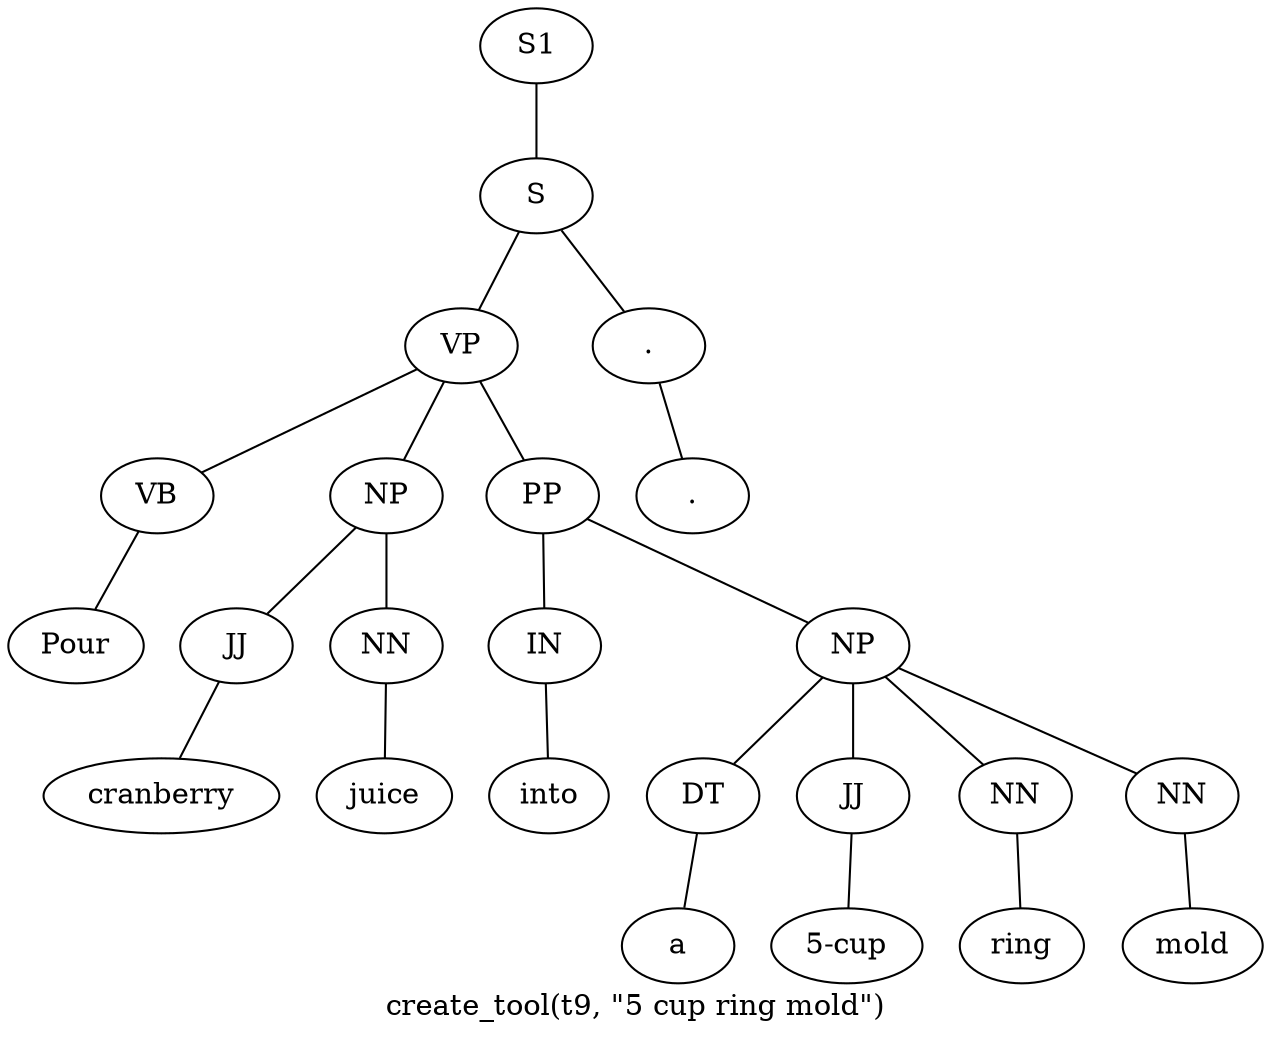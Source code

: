 graph SyntaxGraph {
	label = "create_tool(t9, \"5 cup ring mold\")";
	Node0 [label="S1"];
	Node1 [label="S"];
	Node2 [label="VP"];
	Node3 [label="VB"];
	Node4 [label="Pour"];
	Node5 [label="NP"];
	Node6 [label="JJ"];
	Node7 [label="cranberry"];
	Node8 [label="NN"];
	Node9 [label="juice"];
	Node10 [label="PP"];
	Node11 [label="IN"];
	Node12 [label="into"];
	Node13 [label="NP"];
	Node14 [label="DT"];
	Node15 [label="a"];
	Node16 [label="JJ"];
	Node17 [label="5-cup"];
	Node18 [label="NN"];
	Node19 [label="ring"];
	Node20 [label="NN"];
	Node21 [label="mold"];
	Node22 [label="."];
	Node23 [label="."];

	Node0 -- Node1;
	Node1 -- Node2;
	Node1 -- Node22;
	Node2 -- Node3;
	Node2 -- Node5;
	Node2 -- Node10;
	Node3 -- Node4;
	Node5 -- Node6;
	Node5 -- Node8;
	Node6 -- Node7;
	Node8 -- Node9;
	Node10 -- Node11;
	Node10 -- Node13;
	Node11 -- Node12;
	Node13 -- Node14;
	Node13 -- Node16;
	Node13 -- Node18;
	Node13 -- Node20;
	Node14 -- Node15;
	Node16 -- Node17;
	Node18 -- Node19;
	Node20 -- Node21;
	Node22 -- Node23;
}